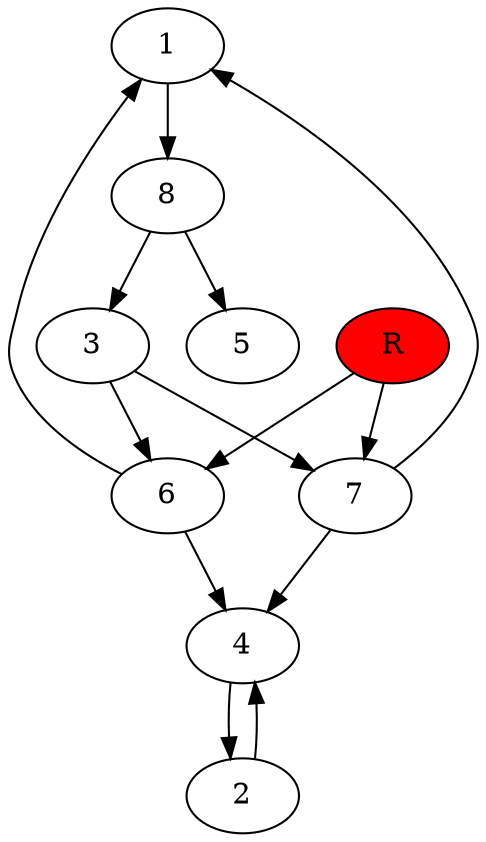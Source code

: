 digraph prb25170 {
	1
	2
	3
	4
	5
	6
	7
	8
	R [fillcolor="#ff0000" style=filled]
	1 -> 8
	2 -> 4
	3 -> 6
	3 -> 7
	4 -> 2
	6 -> 1
	6 -> 4
	7 -> 1
	7 -> 4
	8 -> 3
	8 -> 5
	R -> 6
	R -> 7
}
